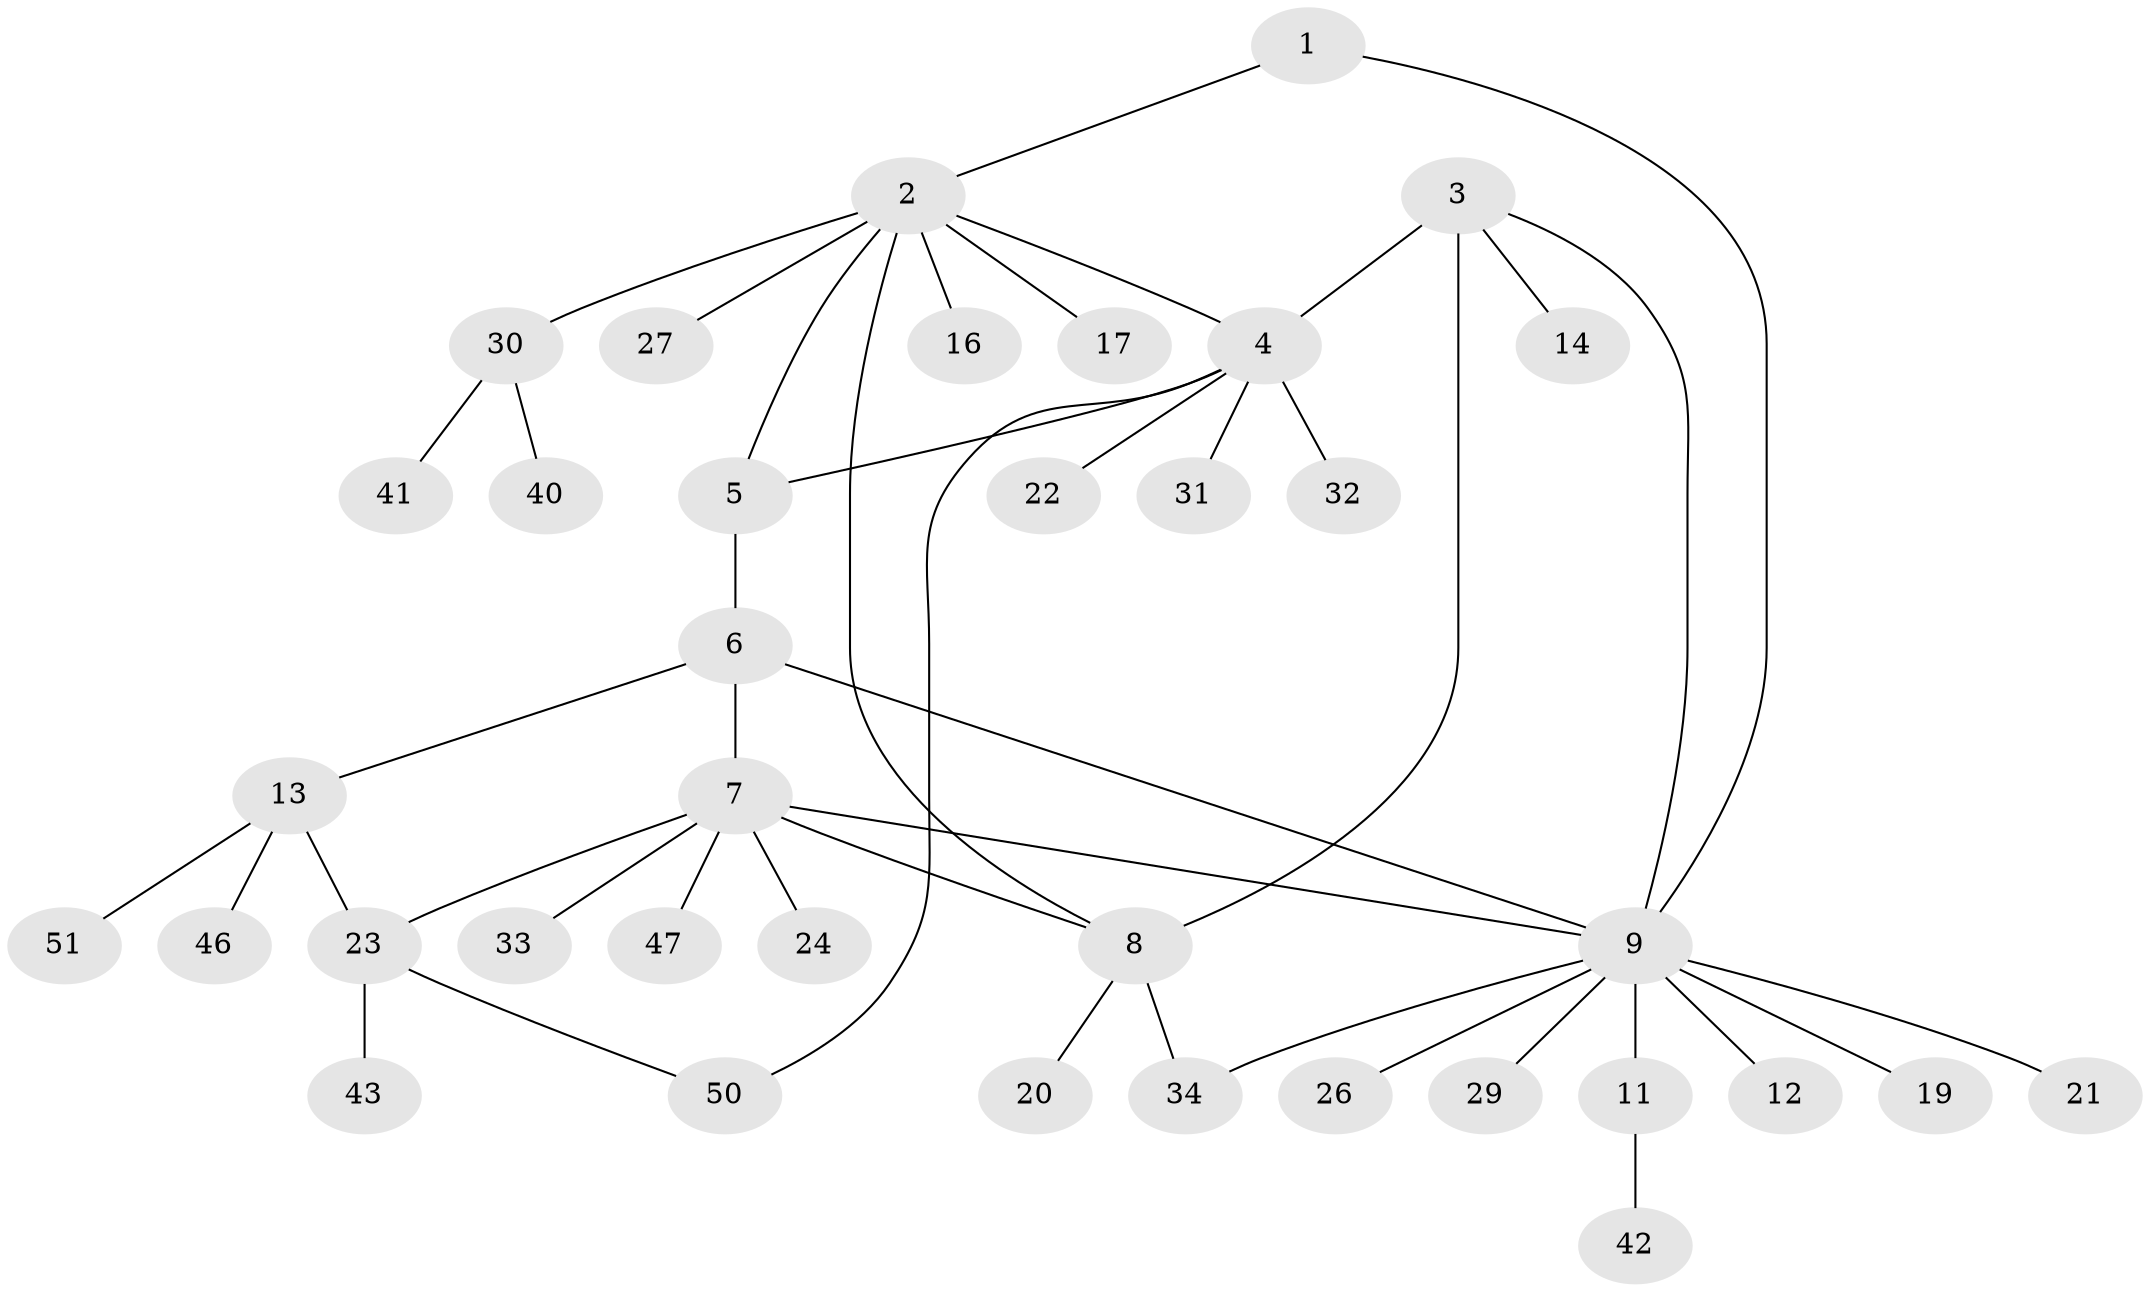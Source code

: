 // Generated by graph-tools (version 1.1) at 2025/24/03/03/25 07:24:13]
// undirected, 37 vertices, 45 edges
graph export_dot {
graph [start="1"]
  node [color=gray90,style=filled];
  1;
  2 [super="+18"];
  3 [super="+15"];
  4 [super="+25"];
  5 [super="+44"];
  6 [super="+36"];
  7 [super="+37"];
  8 [super="+35"];
  9 [super="+10"];
  11;
  12 [super="+48"];
  13 [super="+38"];
  14;
  16;
  17;
  19;
  20 [super="+45"];
  21;
  22;
  23 [super="+28"];
  24;
  26;
  27;
  29;
  30 [super="+49"];
  31;
  32;
  33;
  34 [super="+39"];
  40;
  41;
  42;
  43;
  46;
  47;
  50;
  51;
  1 -- 2;
  1 -- 9;
  2 -- 4;
  2 -- 5;
  2 -- 8;
  2 -- 16;
  2 -- 17;
  2 -- 27;
  2 -- 30;
  3 -- 4;
  3 -- 8 [weight=2];
  3 -- 14;
  3 -- 9;
  4 -- 5;
  4 -- 22;
  4 -- 50;
  4 -- 32;
  4 -- 31;
  5 -- 6;
  6 -- 7;
  6 -- 9;
  6 -- 13;
  7 -- 8;
  7 -- 9;
  7 -- 24;
  7 -- 33;
  7 -- 47;
  7 -- 23;
  8 -- 20;
  8 -- 34;
  9 -- 11;
  9 -- 12;
  9 -- 26;
  9 -- 34;
  9 -- 19;
  9 -- 21;
  9 -- 29;
  11 -- 42;
  13 -- 23;
  13 -- 46;
  13 -- 51;
  23 -- 50;
  23 -- 43;
  30 -- 40;
  30 -- 41;
}
